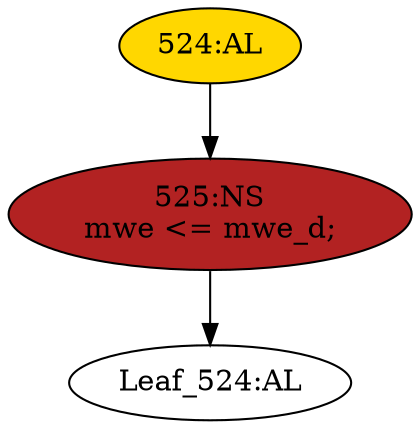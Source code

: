 strict digraph "" {
	node [label="\N"];
	"Leaf_524:AL"	 [def_var="['mwe']",
		label="Leaf_524:AL"];
	"524:AL"	 [ast="<pyverilog.vparser.ast.Always object at 0x7f9fff9d2650>",
		clk_sens=True,
		fillcolor=gold,
		label="524:AL",
		sens="['clk']",
		statements="[]",
		style=filled,
		typ=Always,
		use_var="['mwe_d']"];
	"525:NS"	 [ast="<pyverilog.vparser.ast.NonblockingSubstitution object at 0x7fa020e95bd0>",
		fillcolor=firebrick,
		label="525:NS
mwe <= mwe_d;",
		statements="[<pyverilog.vparser.ast.NonblockingSubstitution object at 0x7fa020e95bd0>]",
		style=filled,
		typ=NonblockingSubstitution];
	"524:AL" -> "525:NS"	 [cond="[]",
		lineno=None];
	"525:NS" -> "Leaf_524:AL"	 [cond="[]",
		lineno=None];
}
